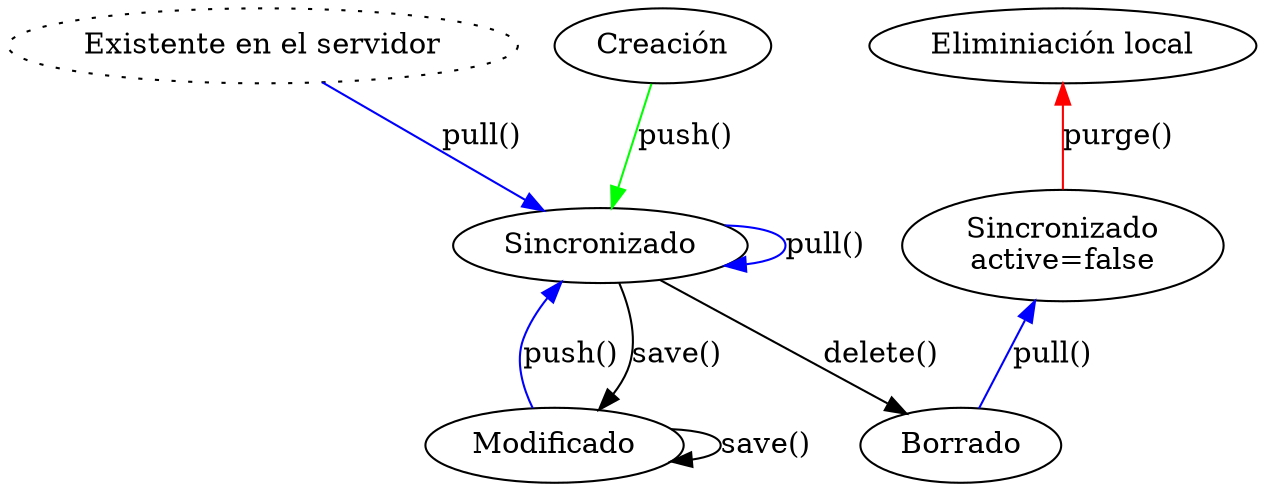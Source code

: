 digraph estados_sincronziacion_cliente {

    // Nodos
    server_crea [label="Existente en el servidor",style=dotted]
    client_crea [label="Creación"];
    client_sync [label="Sincronizado"]
    client_mod [label="Modificado"]
    client_del [label="Borrado"]
    client_sync_del [label="Sincronizado\lactive=false"]
    client_dest [label="Eliminiación local"]
    
    
    // Flechas
    server_crea -> client_sync [label="pull()", color=blue];
    client_crea -> client_sync [label="push()", color=green];
    client_sync -> client_sync [label="pull()", color=blue];
    client_sync -> client_mod [label="save()"]; 
    client_mod -> client_sync [label="push()", color="blue"];
    client_mod -> client_mod [label="save()"];
    client_sync -> client_del [label="delete()"]
    client_del -> client_sync_del [label="pull()", color=blue];
    client_sync_del -> client_dest [label="purge()", color=red];
    {rank=same; server_crea; client_crea; client_dest}
    {rank=same; client_sync; client_sync_del}        
}